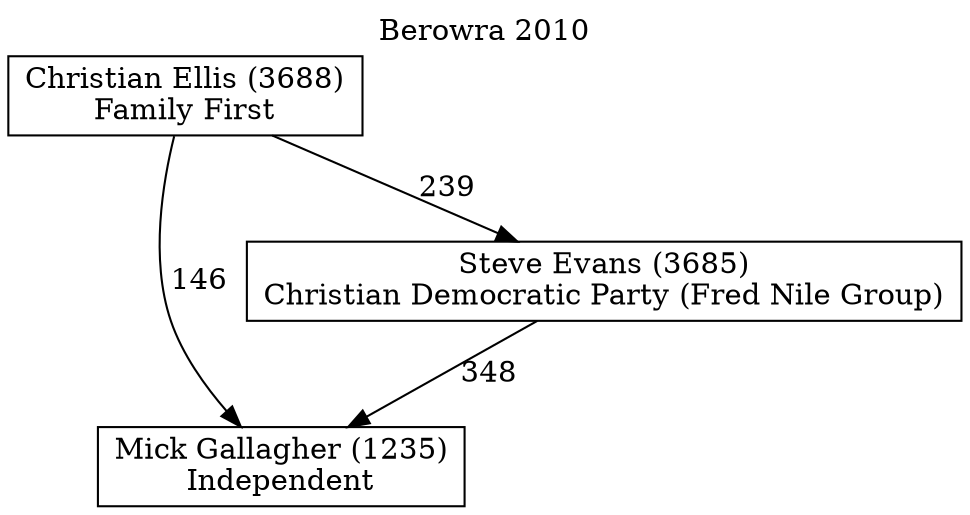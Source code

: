 // House preference flow
digraph "Mick Gallagher (1235)_Berowra_2010" {
	graph [label="Berowra 2010" labelloc=t mclimit=10]
	node [shape=box]
	"Mick Gallagher (1235)" [label="Mick Gallagher (1235)
Independent"]
	"Steve Evans (3685)" [label="Steve Evans (3685)
Christian Democratic Party (Fred Nile Group)"]
	"Christian Ellis (3688)" [label="Christian Ellis (3688)
Family First"]
	"Steve Evans (3685)" -> "Mick Gallagher (1235)" [label=348]
	"Christian Ellis (3688)" -> "Steve Evans (3685)" [label=239]
	"Christian Ellis (3688)" -> "Mick Gallagher (1235)" [label=146]
}
